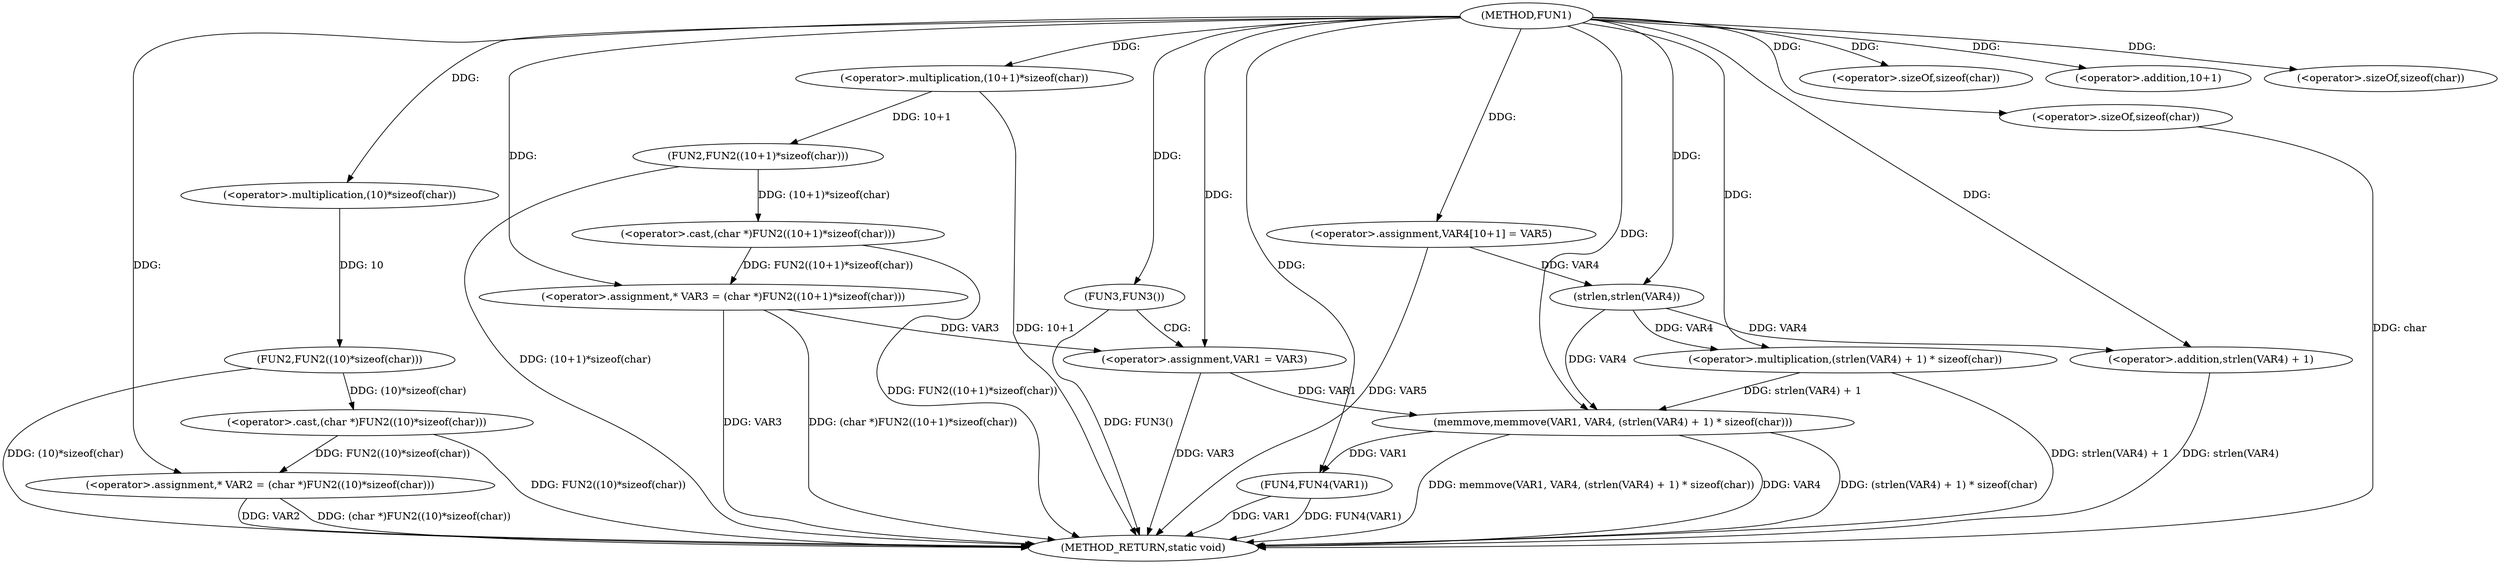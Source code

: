 digraph FUN1 {  
"1000100" [label = "(METHOD,FUN1)" ]
"1000148" [label = "(METHOD_RETURN,static void)" ]
"1000104" [label = "(<operator>.assignment,* VAR2 = (char *)FUN2((10)*sizeof(char)))" ]
"1000106" [label = "(<operator>.cast,(char *)FUN2((10)*sizeof(char)))" ]
"1000108" [label = "(FUN2,FUN2((10)*sizeof(char)))" ]
"1000109" [label = "(<operator>.multiplication,(10)*sizeof(char))" ]
"1000111" [label = "(<operator>.sizeOf,sizeof(char))" ]
"1000114" [label = "(<operator>.assignment,* VAR3 = (char *)FUN2((10+1)*sizeof(char)))" ]
"1000116" [label = "(<operator>.cast,(char *)FUN2((10+1)*sizeof(char)))" ]
"1000118" [label = "(FUN2,FUN2((10+1)*sizeof(char)))" ]
"1000119" [label = "(<operator>.multiplication,(10+1)*sizeof(char))" ]
"1000120" [label = "(<operator>.addition,10+1)" ]
"1000123" [label = "(<operator>.sizeOf,sizeof(char))" ]
"1000126" [label = "(FUN3,FUN3())" ]
"1000128" [label = "(<operator>.assignment,VAR1 = VAR3)" ]
"1000133" [label = "(<operator>.assignment,VAR4[10+1] = VAR5)" ]
"1000136" [label = "(memmove,memmove(VAR1, VAR4, (strlen(VAR4) + 1) * sizeof(char)))" ]
"1000139" [label = "(<operator>.multiplication,(strlen(VAR4) + 1) * sizeof(char))" ]
"1000140" [label = "(<operator>.addition,strlen(VAR4) + 1)" ]
"1000141" [label = "(strlen,strlen(VAR4))" ]
"1000144" [label = "(<operator>.sizeOf,sizeof(char))" ]
"1000146" [label = "(FUN4,FUN4(VAR1))" ]
  "1000106" -> "1000148"  [ label = "DDG: FUN2((10)*sizeof(char))"] 
  "1000104" -> "1000148"  [ label = "DDG: VAR2"] 
  "1000139" -> "1000148"  [ label = "DDG: strlen(VAR4) + 1"] 
  "1000114" -> "1000148"  [ label = "DDG: VAR3"] 
  "1000116" -> "1000148"  [ label = "DDG: FUN2((10+1)*sizeof(char))"] 
  "1000118" -> "1000148"  [ label = "DDG: (10+1)*sizeof(char)"] 
  "1000146" -> "1000148"  [ label = "DDG: FUN4(VAR1)"] 
  "1000128" -> "1000148"  [ label = "DDG: VAR3"] 
  "1000126" -> "1000148"  [ label = "DDG: FUN3()"] 
  "1000140" -> "1000148"  [ label = "DDG: strlen(VAR4)"] 
  "1000136" -> "1000148"  [ label = "DDG: (strlen(VAR4) + 1) * sizeof(char)"] 
  "1000133" -> "1000148"  [ label = "DDG: VAR5"] 
  "1000119" -> "1000148"  [ label = "DDG: 10+1"] 
  "1000136" -> "1000148"  [ label = "DDG: memmove(VAR1, VAR4, (strlen(VAR4) + 1) * sizeof(char))"] 
  "1000144" -> "1000148"  [ label = "DDG: char"] 
  "1000136" -> "1000148"  [ label = "DDG: VAR4"] 
  "1000146" -> "1000148"  [ label = "DDG: VAR1"] 
  "1000114" -> "1000148"  [ label = "DDG: (char *)FUN2((10+1)*sizeof(char))"] 
  "1000104" -> "1000148"  [ label = "DDG: (char *)FUN2((10)*sizeof(char))"] 
  "1000108" -> "1000148"  [ label = "DDG: (10)*sizeof(char)"] 
  "1000106" -> "1000104"  [ label = "DDG: FUN2((10)*sizeof(char))"] 
  "1000100" -> "1000104"  [ label = "DDG: "] 
  "1000108" -> "1000106"  [ label = "DDG: (10)*sizeof(char)"] 
  "1000109" -> "1000108"  [ label = "DDG: 10"] 
  "1000100" -> "1000109"  [ label = "DDG: "] 
  "1000100" -> "1000111"  [ label = "DDG: "] 
  "1000116" -> "1000114"  [ label = "DDG: FUN2((10+1)*sizeof(char))"] 
  "1000100" -> "1000114"  [ label = "DDG: "] 
  "1000118" -> "1000116"  [ label = "DDG: (10+1)*sizeof(char)"] 
  "1000119" -> "1000118"  [ label = "DDG: 10+1"] 
  "1000100" -> "1000119"  [ label = "DDG: "] 
  "1000100" -> "1000120"  [ label = "DDG: "] 
  "1000100" -> "1000123"  [ label = "DDG: "] 
  "1000100" -> "1000126"  [ label = "DDG: "] 
  "1000114" -> "1000128"  [ label = "DDG: VAR3"] 
  "1000100" -> "1000128"  [ label = "DDG: "] 
  "1000100" -> "1000133"  [ label = "DDG: "] 
  "1000128" -> "1000136"  [ label = "DDG: VAR1"] 
  "1000100" -> "1000136"  [ label = "DDG: "] 
  "1000141" -> "1000136"  [ label = "DDG: VAR4"] 
  "1000139" -> "1000136"  [ label = "DDG: strlen(VAR4) + 1"] 
  "1000141" -> "1000139"  [ label = "DDG: VAR4"] 
  "1000100" -> "1000139"  [ label = "DDG: "] 
  "1000141" -> "1000140"  [ label = "DDG: VAR4"] 
  "1000133" -> "1000141"  [ label = "DDG: VAR4"] 
  "1000100" -> "1000141"  [ label = "DDG: "] 
  "1000100" -> "1000140"  [ label = "DDG: "] 
  "1000100" -> "1000144"  [ label = "DDG: "] 
  "1000136" -> "1000146"  [ label = "DDG: VAR1"] 
  "1000100" -> "1000146"  [ label = "DDG: "] 
  "1000126" -> "1000128"  [ label = "CDG: "] 
}
